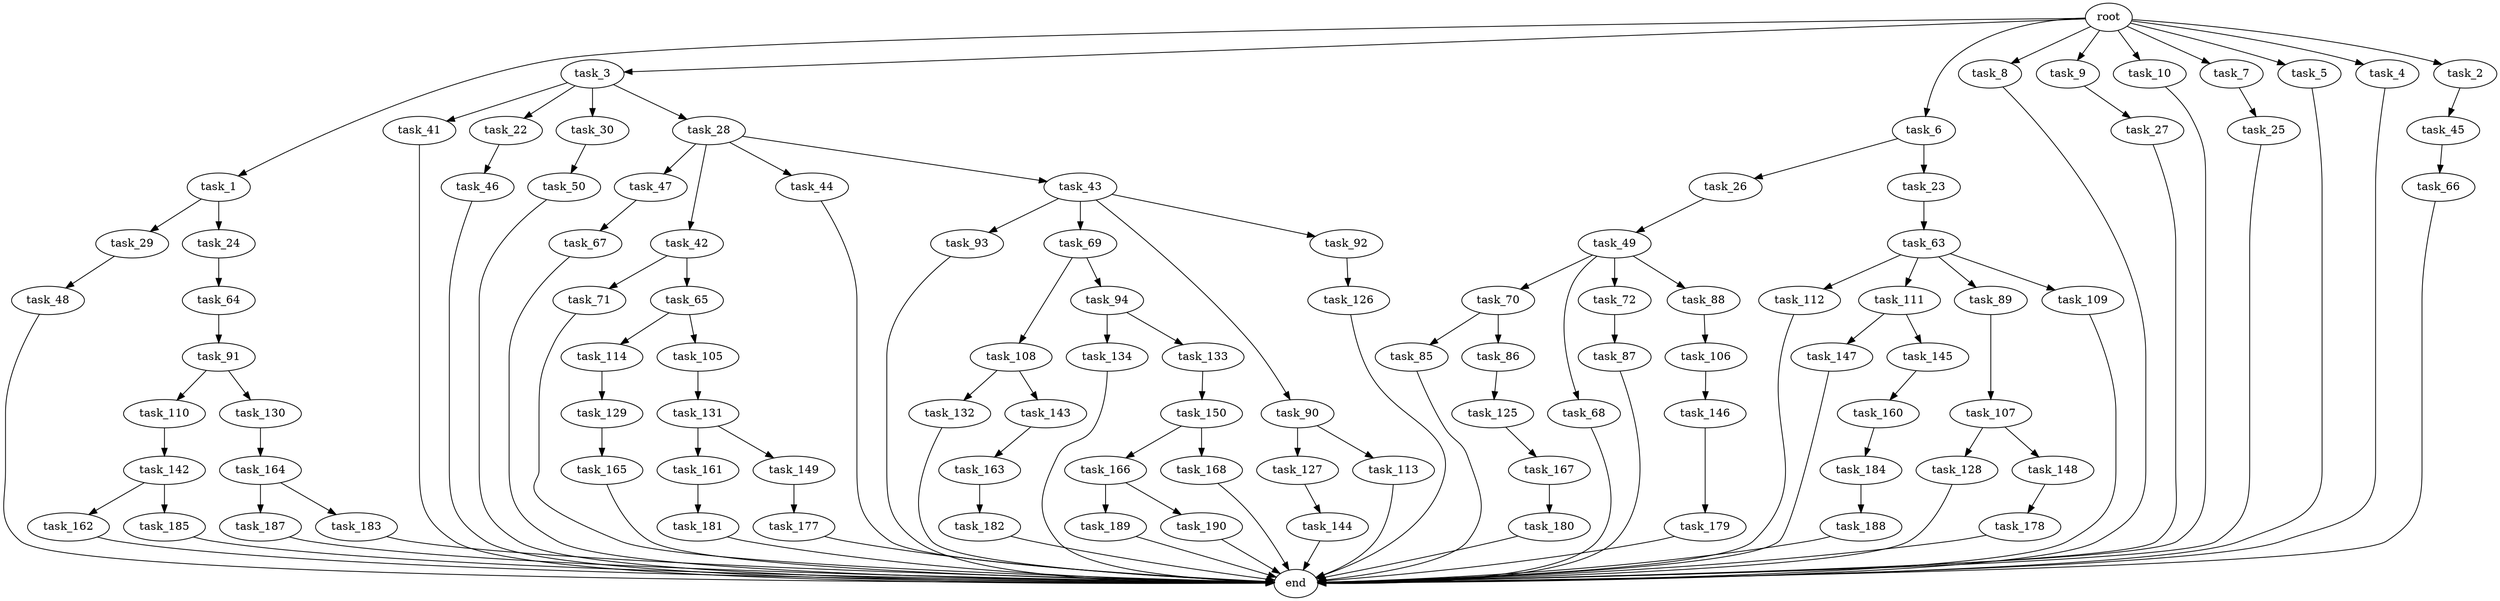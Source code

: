 digraph G {
  task_110 [size="420906795008.000000"];
  task_180 [size="309237645312.000000"];
  task_147 [size="309237645312.000000"];
  task_47 [size="858993459200.000000"];
  task_93 [size="77309411328.000000"];
  task_112 [size="77309411328.000000"];
  task_41 [size="549755813888.000000"];
  task_27 [size="309237645312.000000"];
  task_167 [size="214748364800.000000"];
  task_106 [size="309237645312.000000"];
  task_177 [size="309237645312.000000"];
  task_22 [size="549755813888.000000"];
  task_132 [size="34359738368.000000"];
  task_165 [size="695784701952.000000"];
  task_30 [size="549755813888.000000"];
  task_111 [size="77309411328.000000"];
  task_134 [size="858993459200.000000"];
  end [size="0.000000"];
  task_71 [size="549755813888.000000"];
  task_164 [size="309237645312.000000"];
  task_143 [size="34359738368.000000"];
  task_70 [size="549755813888.000000"];
  task_114 [size="695784701952.000000"];
  task_68 [size="549755813888.000000"];
  task_1 [size="1024.000000"];
  task_187 [size="214748364800.000000"];
  task_3 [size="1024.000000"];
  task_6 [size="1024.000000"];
  task_161 [size="214748364800.000000"];
  task_85 [size="858993459200.000000"];
  task_160 [size="214748364800.000000"];
  task_26 [size="420906795008.000000"];
  task_131 [size="695784701952.000000"];
  task_8 [size="1024.000000"];
  task_149 [size="214748364800.000000"];
  task_25 [size="549755813888.000000"];
  task_145 [size="309237645312.000000"];
  task_166 [size="420906795008.000000"];
  task_183 [size="214748364800.000000"];
  task_188 [size="858993459200.000000"];
  task_162 [size="34359738368.000000"];
  task_146 [size="214748364800.000000"];
  task_28 [size="549755813888.000000"];
  task_9 [size="1024.000000"];
  task_66 [size="137438953472.000000"];
  task_67 [size="34359738368.000000"];
  task_29 [size="695784701952.000000"];
  task_182 [size="549755813888.000000"];
  task_179 [size="77309411328.000000"];
  task_89 [size="77309411328.000000"];
  task_109 [size="77309411328.000000"];
  task_64 [size="214748364800.000000"];
  task_133 [size="858993459200.000000"];
  task_65 [size="549755813888.000000"];
  task_144 [size="34359738368.000000"];
  task_108 [size="420906795008.000000"];
  task_130 [size="420906795008.000000"];
  task_10 [size="1024.000000"];
  task_42 [size="858993459200.000000"];
  task_69 [size="77309411328.000000"];
  task_46 [size="858993459200.000000"];
  task_94 [size="420906795008.000000"];
  task_90 [size="77309411328.000000"];
  task_87 [size="137438953472.000000"];
  task_91 [size="34359738368.000000"];
  task_125 [size="77309411328.000000"];
  task_189 [size="858993459200.000000"];
  task_129 [size="309237645312.000000"];
  task_72 [size="549755813888.000000"];
  task_107 [size="34359738368.000000"];
  task_88 [size="549755813888.000000"];
  task_24 [size="695784701952.000000"];
  task_184 [size="77309411328.000000"];
  task_126 [size="549755813888.000000"];
  task_7 [size="1024.000000"];
  task_50 [size="695784701952.000000"];
  task_48 [size="309237645312.000000"];
  task_45 [size="34359738368.000000"];
  task_150 [size="137438953472.000000"];
  task_5 [size="1024.000000"];
  task_128 [size="309237645312.000000"];
  root [size="0.000000"];
  task_49 [size="214748364800.000000"];
  task_127 [size="309237645312.000000"];
  task_23 [size="420906795008.000000"];
  task_92 [size="77309411328.000000"];
  task_168 [size="420906795008.000000"];
  task_44 [size="858993459200.000000"];
  task_163 [size="214748364800.000000"];
  task_142 [size="34359738368.000000"];
  task_181 [size="549755813888.000000"];
  task_148 [size="309237645312.000000"];
  task_105 [size="695784701952.000000"];
  task_4 [size="1024.000000"];
  task_63 [size="420906795008.000000"];
  task_190 [size="858993459200.000000"];
  task_185 [size="34359738368.000000"];
  task_86 [size="858993459200.000000"];
  task_2 [size="1024.000000"];
  task_178 [size="695784701952.000000"];
  task_113 [size="309237645312.000000"];
  task_43 [size="858993459200.000000"];

  task_110 -> task_142 [size="33554432.000000"];
  task_180 -> end [size="1.000000"];
  task_147 -> end [size="1.000000"];
  task_47 -> task_67 [size="33554432.000000"];
  task_93 -> end [size="1.000000"];
  task_112 -> end [size="1.000000"];
  task_41 -> end [size="1.000000"];
  task_27 -> end [size="1.000000"];
  task_167 -> task_180 [size="301989888.000000"];
  task_106 -> task_146 [size="209715200.000000"];
  task_177 -> end [size="1.000000"];
  task_22 -> task_46 [size="838860800.000000"];
  task_132 -> end [size="1.000000"];
  task_165 -> end [size="1.000000"];
  task_30 -> task_50 [size="679477248.000000"];
  task_111 -> task_145 [size="301989888.000000"];
  task_111 -> task_147 [size="301989888.000000"];
  task_134 -> end [size="1.000000"];
  task_71 -> end [size="1.000000"];
  task_164 -> task_183 [size="209715200.000000"];
  task_164 -> task_187 [size="209715200.000000"];
  task_143 -> task_163 [size="209715200.000000"];
  task_70 -> task_85 [size="838860800.000000"];
  task_70 -> task_86 [size="838860800.000000"];
  task_114 -> task_129 [size="301989888.000000"];
  task_68 -> end [size="1.000000"];
  task_1 -> task_24 [size="679477248.000000"];
  task_1 -> task_29 [size="679477248.000000"];
  task_187 -> end [size="1.000000"];
  task_3 -> task_30 [size="536870912.000000"];
  task_3 -> task_22 [size="536870912.000000"];
  task_3 -> task_41 [size="536870912.000000"];
  task_3 -> task_28 [size="536870912.000000"];
  task_6 -> task_26 [size="411041792.000000"];
  task_6 -> task_23 [size="411041792.000000"];
  task_161 -> task_181 [size="536870912.000000"];
  task_85 -> end [size="1.000000"];
  task_160 -> task_184 [size="75497472.000000"];
  task_26 -> task_49 [size="209715200.000000"];
  task_131 -> task_161 [size="209715200.000000"];
  task_131 -> task_149 [size="209715200.000000"];
  task_8 -> end [size="1.000000"];
  task_149 -> task_177 [size="301989888.000000"];
  task_25 -> end [size="1.000000"];
  task_145 -> task_160 [size="209715200.000000"];
  task_166 -> task_189 [size="838860800.000000"];
  task_166 -> task_190 [size="838860800.000000"];
  task_183 -> end [size="1.000000"];
  task_188 -> end [size="1.000000"];
  task_162 -> end [size="1.000000"];
  task_146 -> task_179 [size="75497472.000000"];
  task_28 -> task_43 [size="838860800.000000"];
  task_28 -> task_42 [size="838860800.000000"];
  task_28 -> task_44 [size="838860800.000000"];
  task_28 -> task_47 [size="838860800.000000"];
  task_9 -> task_27 [size="301989888.000000"];
  task_66 -> end [size="1.000000"];
  task_67 -> end [size="1.000000"];
  task_29 -> task_48 [size="301989888.000000"];
  task_182 -> end [size="1.000000"];
  task_179 -> end [size="1.000000"];
  task_89 -> task_107 [size="33554432.000000"];
  task_109 -> end [size="1.000000"];
  task_64 -> task_91 [size="33554432.000000"];
  task_133 -> task_150 [size="134217728.000000"];
  task_65 -> task_114 [size="679477248.000000"];
  task_65 -> task_105 [size="679477248.000000"];
  task_144 -> end [size="1.000000"];
  task_108 -> task_143 [size="33554432.000000"];
  task_108 -> task_132 [size="33554432.000000"];
  task_130 -> task_164 [size="301989888.000000"];
  task_10 -> end [size="1.000000"];
  task_42 -> task_71 [size="536870912.000000"];
  task_42 -> task_65 [size="536870912.000000"];
  task_69 -> task_94 [size="411041792.000000"];
  task_69 -> task_108 [size="411041792.000000"];
  task_46 -> end [size="1.000000"];
  task_94 -> task_133 [size="838860800.000000"];
  task_94 -> task_134 [size="838860800.000000"];
  task_90 -> task_127 [size="301989888.000000"];
  task_90 -> task_113 [size="301989888.000000"];
  task_87 -> end [size="1.000000"];
  task_91 -> task_110 [size="411041792.000000"];
  task_91 -> task_130 [size="411041792.000000"];
  task_125 -> task_167 [size="209715200.000000"];
  task_189 -> end [size="1.000000"];
  task_129 -> task_165 [size="679477248.000000"];
  task_72 -> task_87 [size="134217728.000000"];
  task_107 -> task_128 [size="301989888.000000"];
  task_107 -> task_148 [size="301989888.000000"];
  task_88 -> task_106 [size="301989888.000000"];
  task_24 -> task_64 [size="209715200.000000"];
  task_184 -> task_188 [size="838860800.000000"];
  task_126 -> end [size="1.000000"];
  task_7 -> task_25 [size="536870912.000000"];
  task_50 -> end [size="1.000000"];
  task_48 -> end [size="1.000000"];
  task_45 -> task_66 [size="134217728.000000"];
  task_150 -> task_166 [size="411041792.000000"];
  task_150 -> task_168 [size="411041792.000000"];
  task_5 -> end [size="1.000000"];
  task_128 -> end [size="1.000000"];
  root -> task_9 [size="1.000000"];
  root -> task_5 [size="1.000000"];
  root -> task_7 [size="1.000000"];
  root -> task_10 [size="1.000000"];
  root -> task_2 [size="1.000000"];
  root -> task_1 [size="1.000000"];
  root -> task_8 [size="1.000000"];
  root -> task_4 [size="1.000000"];
  root -> task_3 [size="1.000000"];
  root -> task_6 [size="1.000000"];
  task_49 -> task_88 [size="536870912.000000"];
  task_49 -> task_68 [size="536870912.000000"];
  task_49 -> task_72 [size="536870912.000000"];
  task_49 -> task_70 [size="536870912.000000"];
  task_127 -> task_144 [size="33554432.000000"];
  task_23 -> task_63 [size="411041792.000000"];
  task_92 -> task_126 [size="536870912.000000"];
  task_168 -> end [size="1.000000"];
  task_44 -> end [size="1.000000"];
  task_163 -> task_182 [size="536870912.000000"];
  task_142 -> task_185 [size="33554432.000000"];
  task_142 -> task_162 [size="33554432.000000"];
  task_181 -> end [size="1.000000"];
  task_148 -> task_178 [size="679477248.000000"];
  task_105 -> task_131 [size="679477248.000000"];
  task_4 -> end [size="1.000000"];
  task_63 -> task_112 [size="75497472.000000"];
  task_63 -> task_109 [size="75497472.000000"];
  task_63 -> task_89 [size="75497472.000000"];
  task_63 -> task_111 [size="75497472.000000"];
  task_190 -> end [size="1.000000"];
  task_185 -> end [size="1.000000"];
  task_86 -> task_125 [size="75497472.000000"];
  task_2 -> task_45 [size="33554432.000000"];
  task_178 -> end [size="1.000000"];
  task_113 -> end [size="1.000000"];
  task_43 -> task_90 [size="75497472.000000"];
  task_43 -> task_93 [size="75497472.000000"];
  task_43 -> task_69 [size="75497472.000000"];
  task_43 -> task_92 [size="75497472.000000"];
}
